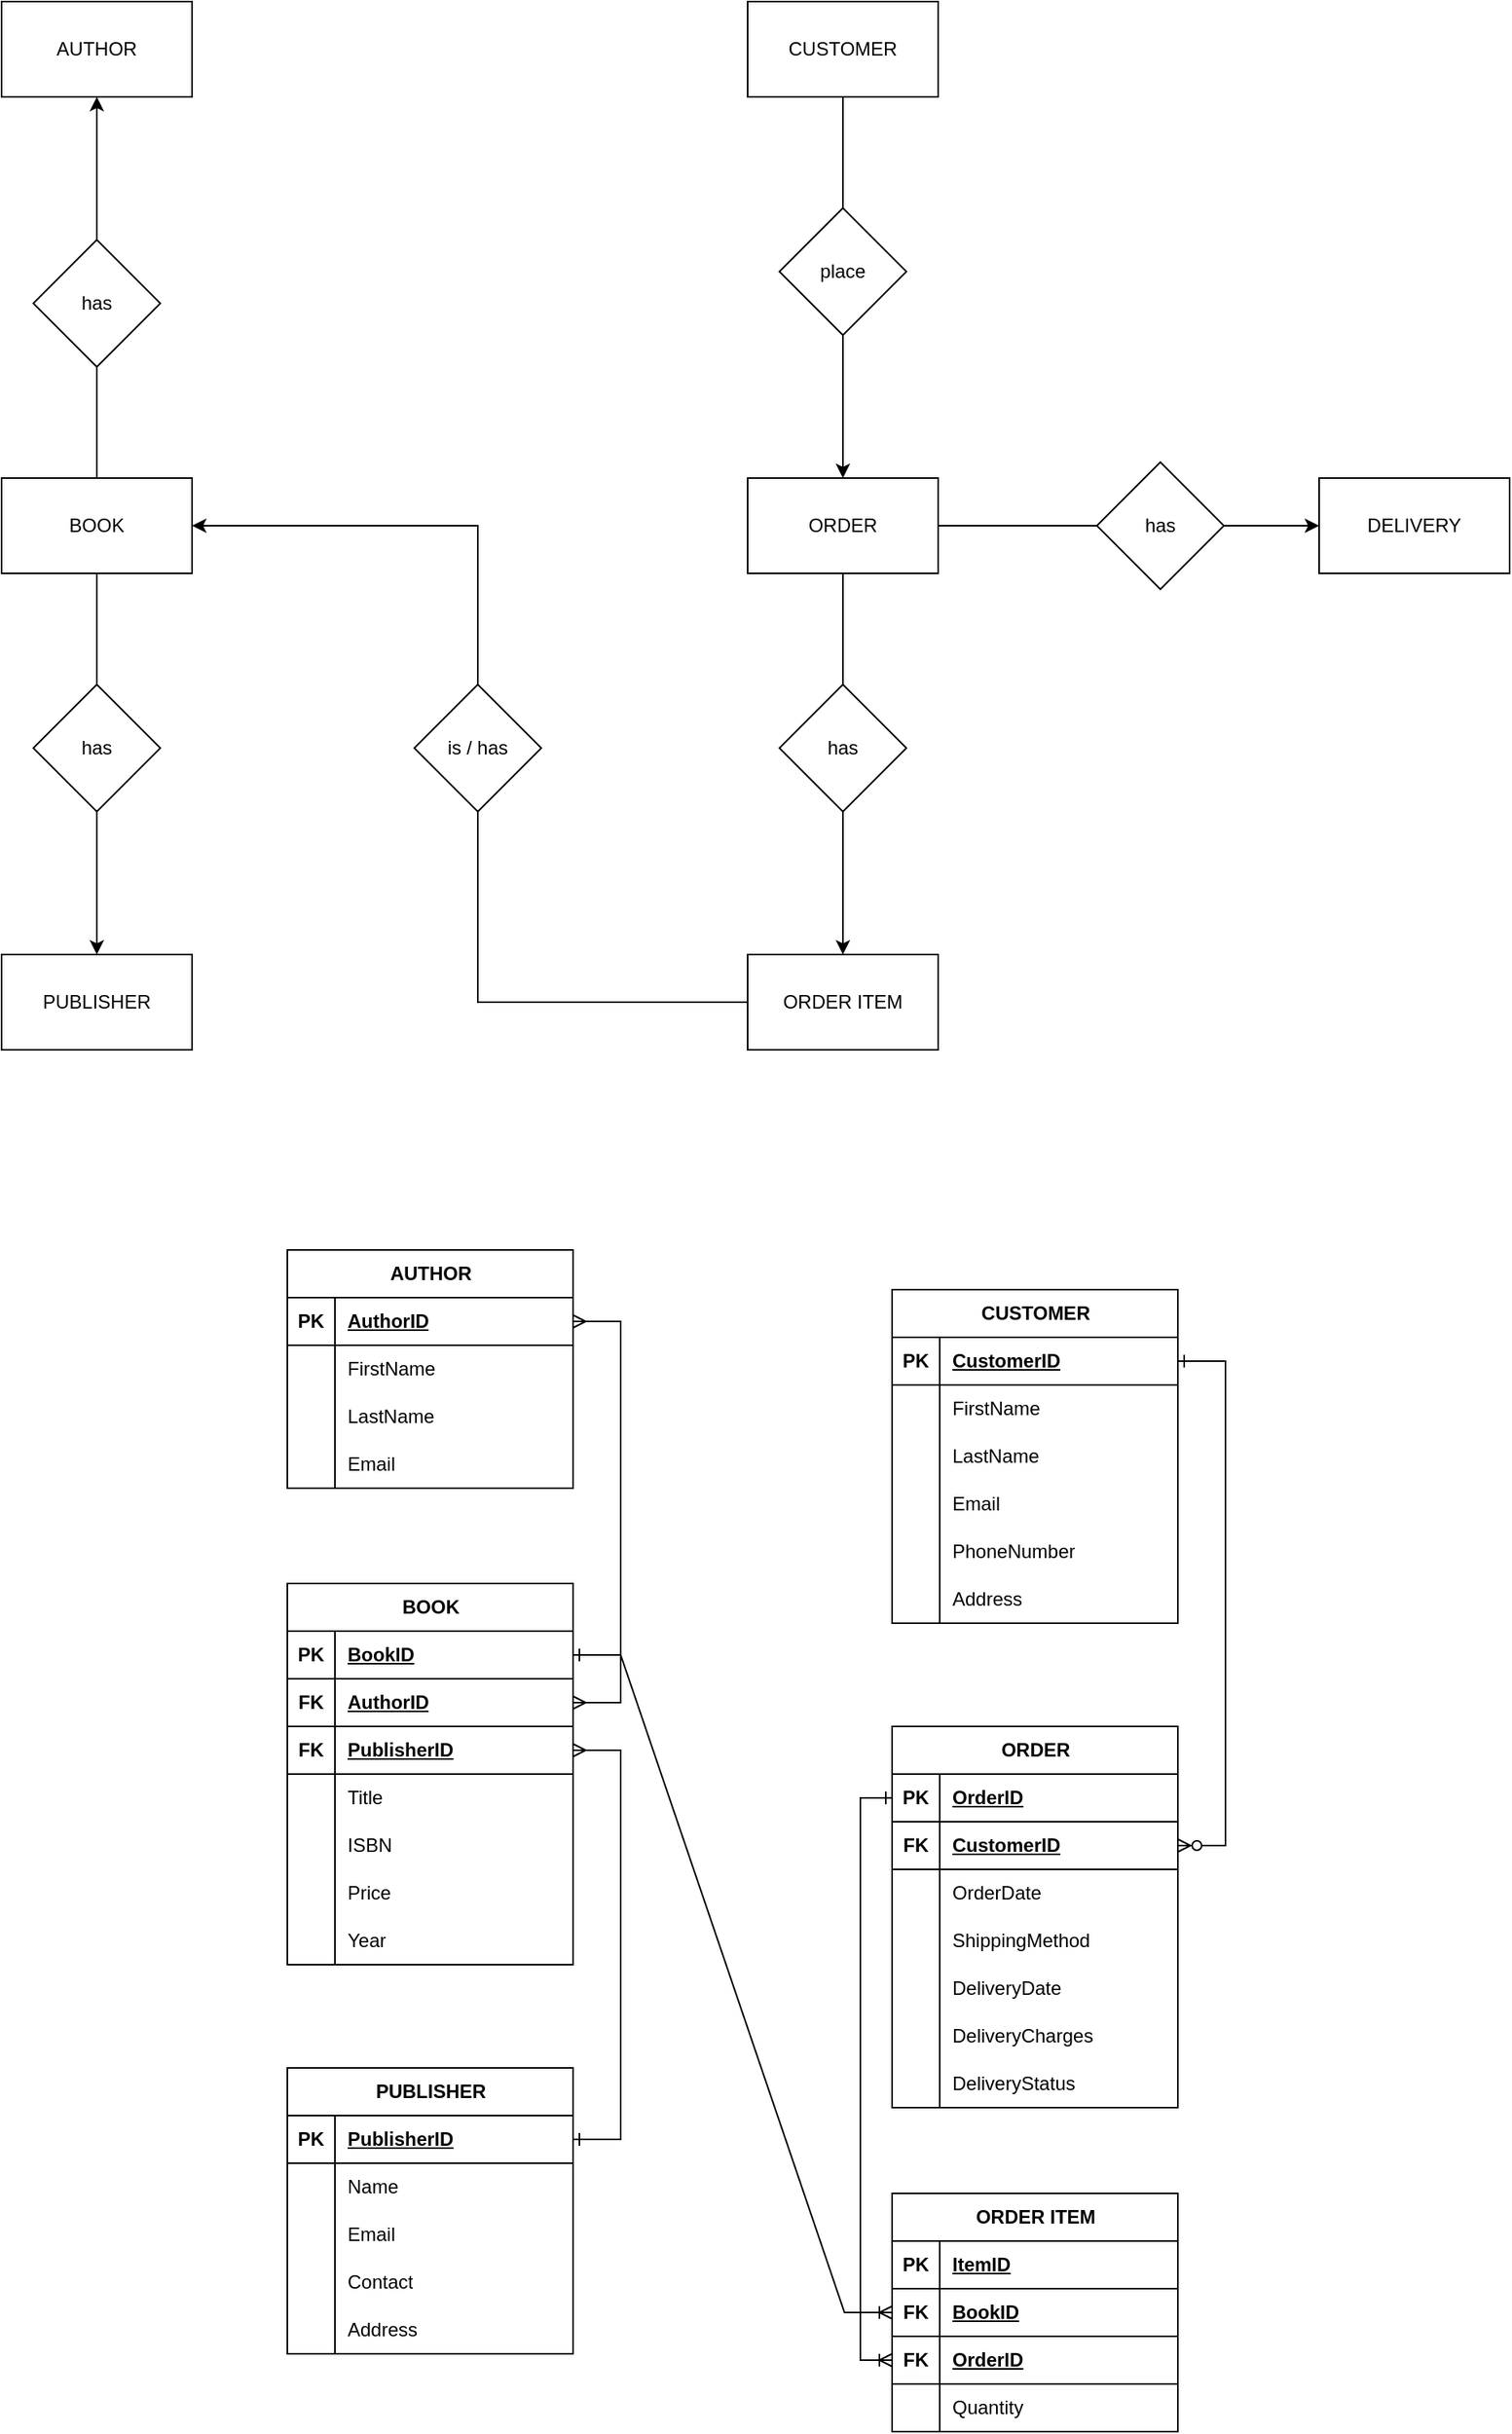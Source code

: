 <mxfile version="21.1.5" type="device">
  <diagram id="R2lEEEUBdFMjLlhIrx00" name="Page-1">
    <mxGraphModel dx="1050" dy="1402" grid="1" gridSize="10" guides="1" tooltips="1" connect="1" arrows="1" fold="1" page="1" pageScale="1" pageWidth="1169" pageHeight="827" math="0" shadow="0" extFonts="Permanent Marker^https://fonts.googleapis.com/css?family=Permanent+Marker">
      <root>
        <mxCell id="0" />
        <mxCell id="1" parent="0" />
        <mxCell id="jozKM6SbmB-oTrVSkdxk-28" value="BOOK" style="shape=table;startSize=30;container=1;collapsible=1;childLayout=tableLayout;fixedRows=1;rowLines=0;fontStyle=1;align=center;resizeLast=1;html=1;" parent="1" vertex="1">
          <mxGeometry x="289" y="252" width="180" height="240" as="geometry" />
        </mxCell>
        <mxCell id="jozKM6SbmB-oTrVSkdxk-29" value="" style="shape=tableRow;horizontal=0;startSize=0;swimlaneHead=0;swimlaneBody=0;fillColor=none;collapsible=0;dropTarget=0;points=[[0,0.5],[1,0.5]];portConstraint=eastwest;top=0;left=0;right=0;bottom=1;" parent="jozKM6SbmB-oTrVSkdxk-28" vertex="1">
          <mxGeometry y="30" width="180" height="30" as="geometry" />
        </mxCell>
        <mxCell id="jozKM6SbmB-oTrVSkdxk-30" value="PK" style="shape=partialRectangle;connectable=0;fillColor=none;top=0;left=0;bottom=0;right=0;fontStyle=1;overflow=hidden;whiteSpace=wrap;html=1;" parent="jozKM6SbmB-oTrVSkdxk-29" vertex="1">
          <mxGeometry width="30" height="30" as="geometry">
            <mxRectangle width="30" height="30" as="alternateBounds" />
          </mxGeometry>
        </mxCell>
        <mxCell id="jozKM6SbmB-oTrVSkdxk-31" value="BookID" style="shape=partialRectangle;connectable=0;fillColor=none;top=0;left=0;bottom=0;right=0;align=left;spacingLeft=6;fontStyle=5;overflow=hidden;whiteSpace=wrap;html=1;" parent="jozKM6SbmB-oTrVSkdxk-29" vertex="1">
          <mxGeometry x="30" width="150" height="30" as="geometry">
            <mxRectangle width="150" height="30" as="alternateBounds" />
          </mxGeometry>
        </mxCell>
        <mxCell id="jozKM6SbmB-oTrVSkdxk-190" value="" style="shape=tableRow;horizontal=0;startSize=0;swimlaneHead=0;swimlaneBody=0;fillColor=none;collapsible=0;dropTarget=0;points=[[0,0.5],[1,0.5]];portConstraint=eastwest;top=0;left=0;right=0;bottom=1;" parent="jozKM6SbmB-oTrVSkdxk-28" vertex="1">
          <mxGeometry y="60" width="180" height="30" as="geometry" />
        </mxCell>
        <mxCell id="jozKM6SbmB-oTrVSkdxk-191" value="FK" style="shape=partialRectangle;connectable=0;fillColor=none;top=0;left=0;bottom=0;right=0;fontStyle=1;overflow=hidden;whiteSpace=wrap;html=1;" parent="jozKM6SbmB-oTrVSkdxk-190" vertex="1">
          <mxGeometry width="30" height="30" as="geometry">
            <mxRectangle width="30" height="30" as="alternateBounds" />
          </mxGeometry>
        </mxCell>
        <mxCell id="jozKM6SbmB-oTrVSkdxk-192" value="AuthorID" style="shape=partialRectangle;connectable=0;fillColor=none;top=0;left=0;bottom=0;right=0;align=left;spacingLeft=6;fontStyle=5;overflow=hidden;whiteSpace=wrap;html=1;" parent="jozKM6SbmB-oTrVSkdxk-190" vertex="1">
          <mxGeometry x="30" width="150" height="30" as="geometry">
            <mxRectangle width="150" height="30" as="alternateBounds" />
          </mxGeometry>
        </mxCell>
        <mxCell id="jozKM6SbmB-oTrVSkdxk-206" value="" style="shape=tableRow;horizontal=0;startSize=0;swimlaneHead=0;swimlaneBody=0;fillColor=none;collapsible=0;dropTarget=0;points=[[0,0.5],[1,0.5]];portConstraint=eastwest;top=0;left=0;right=0;bottom=1;" parent="jozKM6SbmB-oTrVSkdxk-28" vertex="1">
          <mxGeometry y="90" width="180" height="30" as="geometry" />
        </mxCell>
        <mxCell id="jozKM6SbmB-oTrVSkdxk-207" value="FK" style="shape=partialRectangle;connectable=0;fillColor=none;top=0;left=0;bottom=0;right=0;fontStyle=1;overflow=hidden;whiteSpace=wrap;html=1;" parent="jozKM6SbmB-oTrVSkdxk-206" vertex="1">
          <mxGeometry width="30" height="30" as="geometry">
            <mxRectangle width="30" height="30" as="alternateBounds" />
          </mxGeometry>
        </mxCell>
        <mxCell id="jozKM6SbmB-oTrVSkdxk-208" value="PublisherID" style="shape=partialRectangle;connectable=0;fillColor=none;top=0;left=0;bottom=0;right=0;align=left;spacingLeft=6;fontStyle=5;overflow=hidden;whiteSpace=wrap;html=1;" parent="jozKM6SbmB-oTrVSkdxk-206" vertex="1">
          <mxGeometry x="30" width="150" height="30" as="geometry">
            <mxRectangle width="150" height="30" as="alternateBounds" />
          </mxGeometry>
        </mxCell>
        <mxCell id="jozKM6SbmB-oTrVSkdxk-32" value="" style="shape=tableRow;horizontal=0;startSize=0;swimlaneHead=0;swimlaneBody=0;fillColor=none;collapsible=0;dropTarget=0;points=[[0,0.5],[1,0.5]];portConstraint=eastwest;top=0;left=0;right=0;bottom=0;" parent="jozKM6SbmB-oTrVSkdxk-28" vertex="1">
          <mxGeometry y="120" width="180" height="30" as="geometry" />
        </mxCell>
        <mxCell id="jozKM6SbmB-oTrVSkdxk-33" value="" style="shape=partialRectangle;connectable=0;fillColor=none;top=0;left=0;bottom=0;right=0;editable=1;overflow=hidden;whiteSpace=wrap;html=1;" parent="jozKM6SbmB-oTrVSkdxk-32" vertex="1">
          <mxGeometry width="30" height="30" as="geometry">
            <mxRectangle width="30" height="30" as="alternateBounds" />
          </mxGeometry>
        </mxCell>
        <mxCell id="jozKM6SbmB-oTrVSkdxk-34" value="Title&lt;span style=&quot;white-space: pre;&quot;&gt; &lt;/span&gt;" style="shape=partialRectangle;connectable=0;fillColor=none;top=0;left=0;bottom=0;right=0;align=left;spacingLeft=6;overflow=hidden;whiteSpace=wrap;html=1;" parent="jozKM6SbmB-oTrVSkdxk-32" vertex="1">
          <mxGeometry x="30" width="150" height="30" as="geometry">
            <mxRectangle width="150" height="30" as="alternateBounds" />
          </mxGeometry>
        </mxCell>
        <mxCell id="jozKM6SbmB-oTrVSkdxk-38" value="" style="shape=tableRow;horizontal=0;startSize=0;swimlaneHead=0;swimlaneBody=0;fillColor=none;collapsible=0;dropTarget=0;points=[[0,0.5],[1,0.5]];portConstraint=eastwest;top=0;left=0;right=0;bottom=0;" parent="jozKM6SbmB-oTrVSkdxk-28" vertex="1">
          <mxGeometry y="150" width="180" height="30" as="geometry" />
        </mxCell>
        <mxCell id="jozKM6SbmB-oTrVSkdxk-39" value="" style="shape=partialRectangle;connectable=0;fillColor=none;top=0;left=0;bottom=0;right=0;editable=1;overflow=hidden;whiteSpace=wrap;html=1;" parent="jozKM6SbmB-oTrVSkdxk-38" vertex="1">
          <mxGeometry width="30" height="30" as="geometry">
            <mxRectangle width="30" height="30" as="alternateBounds" />
          </mxGeometry>
        </mxCell>
        <mxCell id="jozKM6SbmB-oTrVSkdxk-40" value="ISBN" style="shape=partialRectangle;connectable=0;fillColor=none;top=0;left=0;bottom=0;right=0;align=left;spacingLeft=6;overflow=hidden;whiteSpace=wrap;html=1;" parent="jozKM6SbmB-oTrVSkdxk-38" vertex="1">
          <mxGeometry x="30" width="150" height="30" as="geometry">
            <mxRectangle width="150" height="30" as="alternateBounds" />
          </mxGeometry>
        </mxCell>
        <mxCell id="jozKM6SbmB-oTrVSkdxk-41" value="" style="shape=tableRow;horizontal=0;startSize=0;swimlaneHead=0;swimlaneBody=0;fillColor=none;collapsible=0;dropTarget=0;points=[[0,0.5],[1,0.5]];portConstraint=eastwest;top=0;left=0;right=0;bottom=0;" parent="jozKM6SbmB-oTrVSkdxk-28" vertex="1">
          <mxGeometry y="180" width="180" height="30" as="geometry" />
        </mxCell>
        <mxCell id="jozKM6SbmB-oTrVSkdxk-42" value="" style="shape=partialRectangle;connectable=0;fillColor=none;top=0;left=0;bottom=0;right=0;editable=1;overflow=hidden;whiteSpace=wrap;html=1;" parent="jozKM6SbmB-oTrVSkdxk-41" vertex="1">
          <mxGeometry width="30" height="30" as="geometry">
            <mxRectangle width="30" height="30" as="alternateBounds" />
          </mxGeometry>
        </mxCell>
        <mxCell id="jozKM6SbmB-oTrVSkdxk-43" value="Price" style="shape=partialRectangle;connectable=0;fillColor=none;top=0;left=0;bottom=0;right=0;align=left;spacingLeft=6;overflow=hidden;whiteSpace=wrap;html=1;" parent="jozKM6SbmB-oTrVSkdxk-41" vertex="1">
          <mxGeometry x="30" width="150" height="30" as="geometry">
            <mxRectangle width="150" height="30" as="alternateBounds" />
          </mxGeometry>
        </mxCell>
        <mxCell id="jozKM6SbmB-oTrVSkdxk-227" value="" style="shape=tableRow;horizontal=0;startSize=0;swimlaneHead=0;swimlaneBody=0;fillColor=none;collapsible=0;dropTarget=0;points=[[0,0.5],[1,0.5]];portConstraint=eastwest;top=0;left=0;right=0;bottom=0;" parent="jozKM6SbmB-oTrVSkdxk-28" vertex="1">
          <mxGeometry y="210" width="180" height="30" as="geometry" />
        </mxCell>
        <mxCell id="jozKM6SbmB-oTrVSkdxk-228" value="" style="shape=partialRectangle;connectable=0;fillColor=none;top=0;left=0;bottom=0;right=0;editable=1;overflow=hidden;whiteSpace=wrap;html=1;" parent="jozKM6SbmB-oTrVSkdxk-227" vertex="1">
          <mxGeometry width="30" height="30" as="geometry">
            <mxRectangle width="30" height="30" as="alternateBounds" />
          </mxGeometry>
        </mxCell>
        <mxCell id="jozKM6SbmB-oTrVSkdxk-229" value="Year" style="shape=partialRectangle;connectable=0;fillColor=none;top=0;left=0;bottom=0;right=0;align=left;spacingLeft=6;overflow=hidden;whiteSpace=wrap;html=1;" parent="jozKM6SbmB-oTrVSkdxk-227" vertex="1">
          <mxGeometry x="30" width="150" height="30" as="geometry">
            <mxRectangle width="150" height="30" as="alternateBounds" />
          </mxGeometry>
        </mxCell>
        <mxCell id="jozKM6SbmB-oTrVSkdxk-92" value="CUSTOMER" style="shape=table;startSize=30;container=1;collapsible=1;childLayout=tableLayout;fixedRows=1;rowLines=0;fontStyle=1;align=center;resizeLast=1;html=1;" parent="1" vertex="1">
          <mxGeometry x="670" y="67" width="180" height="210" as="geometry" />
        </mxCell>
        <mxCell id="jozKM6SbmB-oTrVSkdxk-93" value="" style="shape=tableRow;horizontal=0;startSize=0;swimlaneHead=0;swimlaneBody=0;fillColor=none;collapsible=0;dropTarget=0;points=[[0,0.5],[1,0.5]];portConstraint=eastwest;top=0;left=0;right=0;bottom=1;" parent="jozKM6SbmB-oTrVSkdxk-92" vertex="1">
          <mxGeometry y="30" width="180" height="30" as="geometry" />
        </mxCell>
        <mxCell id="jozKM6SbmB-oTrVSkdxk-94" value="PK" style="shape=partialRectangle;connectable=0;fillColor=none;top=0;left=0;bottom=0;right=0;fontStyle=1;overflow=hidden;whiteSpace=wrap;html=1;" parent="jozKM6SbmB-oTrVSkdxk-93" vertex="1">
          <mxGeometry width="30" height="30" as="geometry">
            <mxRectangle width="30" height="30" as="alternateBounds" />
          </mxGeometry>
        </mxCell>
        <mxCell id="jozKM6SbmB-oTrVSkdxk-95" value="CustomerID" style="shape=partialRectangle;connectable=0;fillColor=none;top=0;left=0;bottom=0;right=0;align=left;spacingLeft=6;fontStyle=5;overflow=hidden;whiteSpace=wrap;html=1;" parent="jozKM6SbmB-oTrVSkdxk-93" vertex="1">
          <mxGeometry x="30" width="150" height="30" as="geometry">
            <mxRectangle width="150" height="30" as="alternateBounds" />
          </mxGeometry>
        </mxCell>
        <mxCell id="jozKM6SbmB-oTrVSkdxk-96" value="" style="shape=tableRow;horizontal=0;startSize=0;swimlaneHead=0;swimlaneBody=0;fillColor=none;collapsible=0;dropTarget=0;points=[[0,0.5],[1,0.5]];portConstraint=eastwest;top=0;left=0;right=0;bottom=0;" parent="jozKM6SbmB-oTrVSkdxk-92" vertex="1">
          <mxGeometry y="60" width="180" height="30" as="geometry" />
        </mxCell>
        <mxCell id="jozKM6SbmB-oTrVSkdxk-97" value="" style="shape=partialRectangle;connectable=0;fillColor=none;top=0;left=0;bottom=0;right=0;editable=1;overflow=hidden;whiteSpace=wrap;html=1;" parent="jozKM6SbmB-oTrVSkdxk-96" vertex="1">
          <mxGeometry width="30" height="30" as="geometry">
            <mxRectangle width="30" height="30" as="alternateBounds" />
          </mxGeometry>
        </mxCell>
        <mxCell id="jozKM6SbmB-oTrVSkdxk-98" value="FirstName" style="shape=partialRectangle;connectable=0;fillColor=none;top=0;left=0;bottom=0;right=0;align=left;spacingLeft=6;overflow=hidden;whiteSpace=wrap;html=1;" parent="jozKM6SbmB-oTrVSkdxk-96" vertex="1">
          <mxGeometry x="30" width="150" height="30" as="geometry">
            <mxRectangle width="150" height="30" as="alternateBounds" />
          </mxGeometry>
        </mxCell>
        <mxCell id="jozKM6SbmB-oTrVSkdxk-99" value="" style="shape=tableRow;horizontal=0;startSize=0;swimlaneHead=0;swimlaneBody=0;fillColor=none;collapsible=0;dropTarget=0;points=[[0,0.5],[1,0.5]];portConstraint=eastwest;top=0;left=0;right=0;bottom=0;" parent="jozKM6SbmB-oTrVSkdxk-92" vertex="1">
          <mxGeometry y="90" width="180" height="30" as="geometry" />
        </mxCell>
        <mxCell id="jozKM6SbmB-oTrVSkdxk-100" value="" style="shape=partialRectangle;connectable=0;fillColor=none;top=0;left=0;bottom=0;right=0;editable=1;overflow=hidden;whiteSpace=wrap;html=1;" parent="jozKM6SbmB-oTrVSkdxk-99" vertex="1">
          <mxGeometry width="30" height="30" as="geometry">
            <mxRectangle width="30" height="30" as="alternateBounds" />
          </mxGeometry>
        </mxCell>
        <mxCell id="jozKM6SbmB-oTrVSkdxk-101" value="LastName" style="shape=partialRectangle;connectable=0;fillColor=none;top=0;left=0;bottom=0;right=0;align=left;spacingLeft=6;overflow=hidden;whiteSpace=wrap;html=1;" parent="jozKM6SbmB-oTrVSkdxk-99" vertex="1">
          <mxGeometry x="30" width="150" height="30" as="geometry">
            <mxRectangle width="150" height="30" as="alternateBounds" />
          </mxGeometry>
        </mxCell>
        <mxCell id="jozKM6SbmB-oTrVSkdxk-102" value="" style="shape=tableRow;horizontal=0;startSize=0;swimlaneHead=0;swimlaneBody=0;fillColor=none;collapsible=0;dropTarget=0;points=[[0,0.5],[1,0.5]];portConstraint=eastwest;top=0;left=0;right=0;bottom=0;" parent="jozKM6SbmB-oTrVSkdxk-92" vertex="1">
          <mxGeometry y="120" width="180" height="30" as="geometry" />
        </mxCell>
        <mxCell id="jozKM6SbmB-oTrVSkdxk-103" value="" style="shape=partialRectangle;connectable=0;fillColor=none;top=0;left=0;bottom=0;right=0;editable=1;overflow=hidden;whiteSpace=wrap;html=1;" parent="jozKM6SbmB-oTrVSkdxk-102" vertex="1">
          <mxGeometry width="30" height="30" as="geometry">
            <mxRectangle width="30" height="30" as="alternateBounds" />
          </mxGeometry>
        </mxCell>
        <mxCell id="jozKM6SbmB-oTrVSkdxk-104" value="Email" style="shape=partialRectangle;connectable=0;fillColor=none;top=0;left=0;bottom=0;right=0;align=left;spacingLeft=6;overflow=hidden;whiteSpace=wrap;html=1;" parent="jozKM6SbmB-oTrVSkdxk-102" vertex="1">
          <mxGeometry x="30" width="150" height="30" as="geometry">
            <mxRectangle width="150" height="30" as="alternateBounds" />
          </mxGeometry>
        </mxCell>
        <mxCell id="jozKM6SbmB-oTrVSkdxk-105" value="" style="shape=tableRow;horizontal=0;startSize=0;swimlaneHead=0;swimlaneBody=0;fillColor=none;collapsible=0;dropTarget=0;points=[[0,0.5],[1,0.5]];portConstraint=eastwest;top=0;left=0;right=0;bottom=0;" parent="jozKM6SbmB-oTrVSkdxk-92" vertex="1">
          <mxGeometry y="150" width="180" height="30" as="geometry" />
        </mxCell>
        <mxCell id="jozKM6SbmB-oTrVSkdxk-106" value="" style="shape=partialRectangle;connectable=0;fillColor=none;top=0;left=0;bottom=0;right=0;editable=1;overflow=hidden;whiteSpace=wrap;html=1;" parent="jozKM6SbmB-oTrVSkdxk-105" vertex="1">
          <mxGeometry width="30" height="30" as="geometry">
            <mxRectangle width="30" height="30" as="alternateBounds" />
          </mxGeometry>
        </mxCell>
        <mxCell id="jozKM6SbmB-oTrVSkdxk-107" value="PhoneNumber" style="shape=partialRectangle;connectable=0;fillColor=none;top=0;left=0;bottom=0;right=0;align=left;spacingLeft=6;overflow=hidden;whiteSpace=wrap;html=1;" parent="jozKM6SbmB-oTrVSkdxk-105" vertex="1">
          <mxGeometry x="30" width="150" height="30" as="geometry">
            <mxRectangle width="150" height="30" as="alternateBounds" />
          </mxGeometry>
        </mxCell>
        <mxCell id="jozKM6SbmB-oTrVSkdxk-108" value="" style="shape=tableRow;horizontal=0;startSize=0;swimlaneHead=0;swimlaneBody=0;fillColor=none;collapsible=0;dropTarget=0;points=[[0,0.5],[1,0.5]];portConstraint=eastwest;top=0;left=0;right=0;bottom=0;" parent="jozKM6SbmB-oTrVSkdxk-92" vertex="1">
          <mxGeometry y="180" width="180" height="30" as="geometry" />
        </mxCell>
        <mxCell id="jozKM6SbmB-oTrVSkdxk-109" value="" style="shape=partialRectangle;connectable=0;fillColor=none;top=0;left=0;bottom=0;right=0;editable=1;overflow=hidden;whiteSpace=wrap;html=1;" parent="jozKM6SbmB-oTrVSkdxk-108" vertex="1">
          <mxGeometry width="30" height="30" as="geometry">
            <mxRectangle width="30" height="30" as="alternateBounds" />
          </mxGeometry>
        </mxCell>
        <mxCell id="jozKM6SbmB-oTrVSkdxk-110" value="Address" style="shape=partialRectangle;connectable=0;fillColor=none;top=0;left=0;bottom=0;right=0;align=left;spacingLeft=6;overflow=hidden;whiteSpace=wrap;html=1;" parent="jozKM6SbmB-oTrVSkdxk-108" vertex="1">
          <mxGeometry x="30" width="150" height="30" as="geometry">
            <mxRectangle width="150" height="30" as="alternateBounds" />
          </mxGeometry>
        </mxCell>
        <mxCell id="jozKM6SbmB-oTrVSkdxk-112" value="ORDER" style="shape=table;startSize=30;container=1;collapsible=1;childLayout=tableLayout;fixedRows=1;rowLines=0;fontStyle=1;align=center;resizeLast=1;html=1;" parent="1" vertex="1">
          <mxGeometry x="670" y="342" width="180" height="240" as="geometry" />
        </mxCell>
        <mxCell id="jozKM6SbmB-oTrVSkdxk-113" value="" style="shape=tableRow;horizontal=0;startSize=0;swimlaneHead=0;swimlaneBody=0;fillColor=none;collapsible=0;dropTarget=0;points=[[0,0.5],[1,0.5]];portConstraint=eastwest;top=0;left=0;right=0;bottom=1;" parent="jozKM6SbmB-oTrVSkdxk-112" vertex="1">
          <mxGeometry y="30" width="180" height="30" as="geometry" />
        </mxCell>
        <mxCell id="jozKM6SbmB-oTrVSkdxk-114" value="PK" style="shape=partialRectangle;connectable=0;fillColor=none;top=0;left=0;bottom=0;right=0;fontStyle=1;overflow=hidden;whiteSpace=wrap;html=1;" parent="jozKM6SbmB-oTrVSkdxk-113" vertex="1">
          <mxGeometry width="30" height="30" as="geometry">
            <mxRectangle width="30" height="30" as="alternateBounds" />
          </mxGeometry>
        </mxCell>
        <mxCell id="jozKM6SbmB-oTrVSkdxk-115" value="OrderID" style="shape=partialRectangle;connectable=0;fillColor=none;top=0;left=0;bottom=0;right=0;align=left;spacingLeft=6;fontStyle=5;overflow=hidden;whiteSpace=wrap;html=1;" parent="jozKM6SbmB-oTrVSkdxk-113" vertex="1">
          <mxGeometry x="30" width="150" height="30" as="geometry">
            <mxRectangle width="150" height="30" as="alternateBounds" />
          </mxGeometry>
        </mxCell>
        <mxCell id="gXdsU7PCixIgudq1ZQ0h-16" value="" style="shape=tableRow;horizontal=0;startSize=0;swimlaneHead=0;swimlaneBody=0;fillColor=none;collapsible=0;dropTarget=0;points=[[0,0.5],[1,0.5]];portConstraint=eastwest;top=0;left=0;right=0;bottom=1;" parent="jozKM6SbmB-oTrVSkdxk-112" vertex="1">
          <mxGeometry y="60" width="180" height="30" as="geometry" />
        </mxCell>
        <mxCell id="gXdsU7PCixIgudq1ZQ0h-17" value="FK" style="shape=partialRectangle;connectable=0;fillColor=none;top=0;left=0;bottom=0;right=0;fontStyle=1;overflow=hidden;whiteSpace=wrap;html=1;" parent="gXdsU7PCixIgudq1ZQ0h-16" vertex="1">
          <mxGeometry width="30" height="30" as="geometry">
            <mxRectangle width="30" height="30" as="alternateBounds" />
          </mxGeometry>
        </mxCell>
        <mxCell id="gXdsU7PCixIgudq1ZQ0h-18" value="CustomerID" style="shape=partialRectangle;connectable=0;fillColor=none;top=0;left=0;bottom=0;right=0;align=left;spacingLeft=6;fontStyle=5;overflow=hidden;whiteSpace=wrap;html=1;" parent="gXdsU7PCixIgudq1ZQ0h-16" vertex="1">
          <mxGeometry x="30" width="150" height="30" as="geometry">
            <mxRectangle width="150" height="30" as="alternateBounds" />
          </mxGeometry>
        </mxCell>
        <mxCell id="jozKM6SbmB-oTrVSkdxk-116" value="" style="shape=tableRow;horizontal=0;startSize=0;swimlaneHead=0;swimlaneBody=0;fillColor=none;collapsible=0;dropTarget=0;points=[[0,0.5],[1,0.5]];portConstraint=eastwest;top=0;left=0;right=0;bottom=0;" parent="jozKM6SbmB-oTrVSkdxk-112" vertex="1">
          <mxGeometry y="90" width="180" height="30" as="geometry" />
        </mxCell>
        <mxCell id="jozKM6SbmB-oTrVSkdxk-117" value="" style="shape=partialRectangle;connectable=0;fillColor=none;top=0;left=0;bottom=0;right=0;editable=1;overflow=hidden;whiteSpace=wrap;html=1;" parent="jozKM6SbmB-oTrVSkdxk-116" vertex="1">
          <mxGeometry width="30" height="30" as="geometry">
            <mxRectangle width="30" height="30" as="alternateBounds" />
          </mxGeometry>
        </mxCell>
        <mxCell id="jozKM6SbmB-oTrVSkdxk-118" value="OrderDate" style="shape=partialRectangle;connectable=0;fillColor=none;top=0;left=0;bottom=0;right=0;align=left;spacingLeft=6;overflow=hidden;whiteSpace=wrap;html=1;" parent="jozKM6SbmB-oTrVSkdxk-116" vertex="1">
          <mxGeometry x="30" width="150" height="30" as="geometry">
            <mxRectangle width="150" height="30" as="alternateBounds" />
          </mxGeometry>
        </mxCell>
        <mxCell id="gXdsU7PCixIgudq1ZQ0h-1" value="" style="shape=tableRow;horizontal=0;startSize=0;swimlaneHead=0;swimlaneBody=0;fillColor=none;collapsible=0;dropTarget=0;points=[[0,0.5],[1,0.5]];portConstraint=eastwest;top=0;left=0;right=0;bottom=0;" parent="jozKM6SbmB-oTrVSkdxk-112" vertex="1">
          <mxGeometry y="120" width="180" height="30" as="geometry" />
        </mxCell>
        <mxCell id="gXdsU7PCixIgudq1ZQ0h-2" value="" style="shape=partialRectangle;connectable=0;fillColor=none;top=0;left=0;bottom=0;right=0;editable=1;overflow=hidden;whiteSpace=wrap;html=1;" parent="gXdsU7PCixIgudq1ZQ0h-1" vertex="1">
          <mxGeometry width="30" height="30" as="geometry">
            <mxRectangle width="30" height="30" as="alternateBounds" />
          </mxGeometry>
        </mxCell>
        <mxCell id="gXdsU7PCixIgudq1ZQ0h-3" value="ShippingMethod" style="shape=partialRectangle;connectable=0;fillColor=none;top=0;left=0;bottom=0;right=0;align=left;spacingLeft=6;overflow=hidden;whiteSpace=wrap;html=1;" parent="gXdsU7PCixIgudq1ZQ0h-1" vertex="1">
          <mxGeometry x="30" width="150" height="30" as="geometry">
            <mxRectangle width="150" height="30" as="alternateBounds" />
          </mxGeometry>
        </mxCell>
        <mxCell id="gXdsU7PCixIgudq1ZQ0h-4" value="" style="shape=tableRow;horizontal=0;startSize=0;swimlaneHead=0;swimlaneBody=0;fillColor=none;collapsible=0;dropTarget=0;points=[[0,0.5],[1,0.5]];portConstraint=eastwest;top=0;left=0;right=0;bottom=0;" parent="jozKM6SbmB-oTrVSkdxk-112" vertex="1">
          <mxGeometry y="150" width="180" height="30" as="geometry" />
        </mxCell>
        <mxCell id="gXdsU7PCixIgudq1ZQ0h-5" value="" style="shape=partialRectangle;connectable=0;fillColor=none;top=0;left=0;bottom=0;right=0;editable=1;overflow=hidden;whiteSpace=wrap;html=1;" parent="gXdsU7PCixIgudq1ZQ0h-4" vertex="1">
          <mxGeometry width="30" height="30" as="geometry">
            <mxRectangle width="30" height="30" as="alternateBounds" />
          </mxGeometry>
        </mxCell>
        <mxCell id="gXdsU7PCixIgudq1ZQ0h-6" value="DeliveryDate" style="shape=partialRectangle;connectable=0;fillColor=none;top=0;left=0;bottom=0;right=0;align=left;spacingLeft=6;overflow=hidden;whiteSpace=wrap;html=1;" parent="gXdsU7PCixIgudq1ZQ0h-4" vertex="1">
          <mxGeometry x="30" width="150" height="30" as="geometry">
            <mxRectangle width="150" height="30" as="alternateBounds" />
          </mxGeometry>
        </mxCell>
        <mxCell id="gXdsU7PCixIgudq1ZQ0h-13" value="" style="shape=tableRow;horizontal=0;startSize=0;swimlaneHead=0;swimlaneBody=0;fillColor=none;collapsible=0;dropTarget=0;points=[[0,0.5],[1,0.5]];portConstraint=eastwest;top=0;left=0;right=0;bottom=0;" parent="jozKM6SbmB-oTrVSkdxk-112" vertex="1">
          <mxGeometry y="180" width="180" height="30" as="geometry" />
        </mxCell>
        <mxCell id="gXdsU7PCixIgudq1ZQ0h-14" value="" style="shape=partialRectangle;connectable=0;fillColor=none;top=0;left=0;bottom=0;right=0;editable=1;overflow=hidden;whiteSpace=wrap;html=1;" parent="gXdsU7PCixIgudq1ZQ0h-13" vertex="1">
          <mxGeometry width="30" height="30" as="geometry">
            <mxRectangle width="30" height="30" as="alternateBounds" />
          </mxGeometry>
        </mxCell>
        <mxCell id="gXdsU7PCixIgudq1ZQ0h-15" value="DeliveryCharges" style="shape=partialRectangle;connectable=0;fillColor=none;top=0;left=0;bottom=0;right=0;align=left;spacingLeft=6;overflow=hidden;whiteSpace=wrap;html=1;" parent="gXdsU7PCixIgudq1ZQ0h-13" vertex="1">
          <mxGeometry x="30" width="150" height="30" as="geometry">
            <mxRectangle width="150" height="30" as="alternateBounds" />
          </mxGeometry>
        </mxCell>
        <mxCell id="gXdsU7PCixIgudq1ZQ0h-19" value="" style="shape=tableRow;horizontal=0;startSize=0;swimlaneHead=0;swimlaneBody=0;fillColor=none;collapsible=0;dropTarget=0;points=[[0,0.5],[1,0.5]];portConstraint=eastwest;top=0;left=0;right=0;bottom=0;" parent="jozKM6SbmB-oTrVSkdxk-112" vertex="1">
          <mxGeometry y="210" width="180" height="30" as="geometry" />
        </mxCell>
        <mxCell id="gXdsU7PCixIgudq1ZQ0h-20" value="" style="shape=partialRectangle;connectable=0;fillColor=none;top=0;left=0;bottom=0;right=0;editable=1;overflow=hidden;whiteSpace=wrap;html=1;" parent="gXdsU7PCixIgudq1ZQ0h-19" vertex="1">
          <mxGeometry width="30" height="30" as="geometry">
            <mxRectangle width="30" height="30" as="alternateBounds" />
          </mxGeometry>
        </mxCell>
        <mxCell id="gXdsU7PCixIgudq1ZQ0h-21" value="DeliveryStatus" style="shape=partialRectangle;connectable=0;fillColor=none;top=0;left=0;bottom=0;right=0;align=left;spacingLeft=6;overflow=hidden;whiteSpace=wrap;html=1;" parent="gXdsU7PCixIgudq1ZQ0h-19" vertex="1">
          <mxGeometry x="30" width="150" height="30" as="geometry">
            <mxRectangle width="150" height="30" as="alternateBounds" />
          </mxGeometry>
        </mxCell>
        <mxCell id="jozKM6SbmB-oTrVSkdxk-135" value="ORDER ITEM" style="shape=table;startSize=30;container=1;collapsible=1;childLayout=tableLayout;fixedRows=1;rowLines=0;fontStyle=1;align=center;resizeLast=1;html=1;" parent="1" vertex="1">
          <mxGeometry x="670" y="636" width="180" height="150" as="geometry" />
        </mxCell>
        <mxCell id="jozKM6SbmB-oTrVSkdxk-136" value="" style="shape=tableRow;horizontal=0;startSize=0;swimlaneHead=0;swimlaneBody=0;fillColor=none;collapsible=0;dropTarget=0;points=[[0,0.5],[1,0.5]];portConstraint=eastwest;top=0;left=0;right=0;bottom=1;" parent="jozKM6SbmB-oTrVSkdxk-135" vertex="1">
          <mxGeometry y="30" width="180" height="30" as="geometry" />
        </mxCell>
        <mxCell id="jozKM6SbmB-oTrVSkdxk-137" value="PK" style="shape=partialRectangle;connectable=0;fillColor=none;top=0;left=0;bottom=0;right=0;fontStyle=1;overflow=hidden;whiteSpace=wrap;html=1;" parent="jozKM6SbmB-oTrVSkdxk-136" vertex="1">
          <mxGeometry width="30" height="30" as="geometry">
            <mxRectangle width="30" height="30" as="alternateBounds" />
          </mxGeometry>
        </mxCell>
        <mxCell id="jozKM6SbmB-oTrVSkdxk-138" value="ItemID" style="shape=partialRectangle;connectable=0;fillColor=none;top=0;left=0;bottom=0;right=0;align=left;spacingLeft=6;fontStyle=5;overflow=hidden;whiteSpace=wrap;html=1;" parent="jozKM6SbmB-oTrVSkdxk-136" vertex="1">
          <mxGeometry x="30" width="150" height="30" as="geometry">
            <mxRectangle width="150" height="30" as="alternateBounds" />
          </mxGeometry>
        </mxCell>
        <mxCell id="jozKM6SbmB-oTrVSkdxk-139" value="" style="shape=tableRow;horizontal=0;startSize=0;swimlaneHead=0;swimlaneBody=0;fillColor=none;collapsible=0;dropTarget=0;points=[[0,0.5],[1,0.5]];portConstraint=eastwest;top=0;left=0;right=0;bottom=1;" parent="jozKM6SbmB-oTrVSkdxk-135" vertex="1">
          <mxGeometry y="60" width="180" height="30" as="geometry" />
        </mxCell>
        <mxCell id="jozKM6SbmB-oTrVSkdxk-140" value="FK" style="shape=partialRectangle;connectable=0;fillColor=none;top=0;left=0;bottom=0;right=0;fontStyle=1;overflow=hidden;whiteSpace=wrap;html=1;" parent="jozKM6SbmB-oTrVSkdxk-139" vertex="1">
          <mxGeometry width="30" height="30" as="geometry">
            <mxRectangle width="30" height="30" as="alternateBounds" />
          </mxGeometry>
        </mxCell>
        <mxCell id="jozKM6SbmB-oTrVSkdxk-141" value="BookID" style="shape=partialRectangle;connectable=0;fillColor=none;top=0;left=0;bottom=0;right=0;align=left;spacingLeft=6;fontStyle=5;overflow=hidden;whiteSpace=wrap;html=1;" parent="jozKM6SbmB-oTrVSkdxk-139" vertex="1">
          <mxGeometry x="30" width="150" height="30" as="geometry">
            <mxRectangle width="150" height="30" as="alternateBounds" />
          </mxGeometry>
        </mxCell>
        <mxCell id="gXdsU7PCixIgudq1ZQ0h-10" value="" style="shape=tableRow;horizontal=0;startSize=0;swimlaneHead=0;swimlaneBody=0;fillColor=none;collapsible=0;dropTarget=0;points=[[0,0.5],[1,0.5]];portConstraint=eastwest;top=0;left=0;right=0;bottom=1;" parent="jozKM6SbmB-oTrVSkdxk-135" vertex="1">
          <mxGeometry y="90" width="180" height="30" as="geometry" />
        </mxCell>
        <mxCell id="gXdsU7PCixIgudq1ZQ0h-11" value="FK" style="shape=partialRectangle;connectable=0;fillColor=none;top=0;left=0;bottom=0;right=0;fontStyle=1;overflow=hidden;whiteSpace=wrap;html=1;" parent="gXdsU7PCixIgudq1ZQ0h-10" vertex="1">
          <mxGeometry width="30" height="30" as="geometry">
            <mxRectangle width="30" height="30" as="alternateBounds" />
          </mxGeometry>
        </mxCell>
        <mxCell id="gXdsU7PCixIgudq1ZQ0h-12" value="OrderID" style="shape=partialRectangle;connectable=0;fillColor=none;top=0;left=0;bottom=0;right=0;align=left;spacingLeft=6;fontStyle=5;overflow=hidden;whiteSpace=wrap;html=1;" parent="gXdsU7PCixIgudq1ZQ0h-10" vertex="1">
          <mxGeometry x="30" width="150" height="30" as="geometry">
            <mxRectangle width="150" height="30" as="alternateBounds" />
          </mxGeometry>
        </mxCell>
        <mxCell id="jozKM6SbmB-oTrVSkdxk-142" value="" style="shape=tableRow;horizontal=0;startSize=0;swimlaneHead=0;swimlaneBody=0;fillColor=none;collapsible=0;dropTarget=0;points=[[0,0.5],[1,0.5]];portConstraint=eastwest;top=0;left=0;right=0;bottom=0;" parent="jozKM6SbmB-oTrVSkdxk-135" vertex="1">
          <mxGeometry y="120" width="180" height="30" as="geometry" />
        </mxCell>
        <mxCell id="jozKM6SbmB-oTrVSkdxk-143" value="" style="shape=partialRectangle;connectable=0;fillColor=none;top=0;left=0;bottom=0;right=0;editable=1;overflow=hidden;whiteSpace=wrap;html=1;" parent="jozKM6SbmB-oTrVSkdxk-142" vertex="1">
          <mxGeometry width="30" height="30" as="geometry">
            <mxRectangle width="30" height="30" as="alternateBounds" />
          </mxGeometry>
        </mxCell>
        <mxCell id="jozKM6SbmB-oTrVSkdxk-144" value="Quantity" style="shape=partialRectangle;connectable=0;fillColor=none;top=0;left=0;bottom=0;right=0;align=left;spacingLeft=6;overflow=hidden;whiteSpace=wrap;html=1;" parent="jozKM6SbmB-oTrVSkdxk-142" vertex="1">
          <mxGeometry x="30" width="150" height="30" as="geometry">
            <mxRectangle width="150" height="30" as="alternateBounds" />
          </mxGeometry>
        </mxCell>
        <mxCell id="jozKM6SbmB-oTrVSkdxk-170" value="AUTHOR" style="shape=table;startSize=30;container=1;collapsible=1;childLayout=tableLayout;fixedRows=1;rowLines=0;fontStyle=1;align=center;resizeLast=1;html=1;" parent="1" vertex="1">
          <mxGeometry x="289" y="42" width="180" height="150" as="geometry">
            <mxRectangle x="135" y="110" width="90" height="30" as="alternateBounds" />
          </mxGeometry>
        </mxCell>
        <mxCell id="jozKM6SbmB-oTrVSkdxk-171" value="" style="shape=tableRow;horizontal=0;startSize=0;swimlaneHead=0;swimlaneBody=0;fillColor=none;collapsible=0;dropTarget=0;points=[[0,0.5],[1,0.5]];portConstraint=eastwest;top=0;left=0;right=0;bottom=1;" parent="jozKM6SbmB-oTrVSkdxk-170" vertex="1">
          <mxGeometry y="30" width="180" height="30" as="geometry" />
        </mxCell>
        <mxCell id="jozKM6SbmB-oTrVSkdxk-172" value="PK" style="shape=partialRectangle;connectable=0;fillColor=none;top=0;left=0;bottom=0;right=0;fontStyle=1;overflow=hidden;whiteSpace=wrap;html=1;" parent="jozKM6SbmB-oTrVSkdxk-171" vertex="1">
          <mxGeometry width="30" height="30" as="geometry">
            <mxRectangle width="30" height="30" as="alternateBounds" />
          </mxGeometry>
        </mxCell>
        <mxCell id="jozKM6SbmB-oTrVSkdxk-173" value="AuthorID" style="shape=partialRectangle;connectable=0;fillColor=none;top=0;left=0;bottom=0;right=0;align=left;spacingLeft=6;fontStyle=5;overflow=hidden;whiteSpace=wrap;html=1;" parent="jozKM6SbmB-oTrVSkdxk-171" vertex="1">
          <mxGeometry x="30" width="150" height="30" as="geometry">
            <mxRectangle width="150" height="30" as="alternateBounds" />
          </mxGeometry>
        </mxCell>
        <mxCell id="jozKM6SbmB-oTrVSkdxk-174" value="" style="shape=tableRow;horizontal=0;startSize=0;swimlaneHead=0;swimlaneBody=0;fillColor=none;collapsible=0;dropTarget=0;points=[[0,0.5],[1,0.5]];portConstraint=eastwest;top=0;left=0;right=0;bottom=0;" parent="jozKM6SbmB-oTrVSkdxk-170" vertex="1">
          <mxGeometry y="60" width="180" height="30" as="geometry" />
        </mxCell>
        <mxCell id="jozKM6SbmB-oTrVSkdxk-175" value="" style="shape=partialRectangle;connectable=0;fillColor=none;top=0;left=0;bottom=0;right=0;editable=1;overflow=hidden;whiteSpace=wrap;html=1;" parent="jozKM6SbmB-oTrVSkdxk-174" vertex="1">
          <mxGeometry width="30" height="30" as="geometry">
            <mxRectangle width="30" height="30" as="alternateBounds" />
          </mxGeometry>
        </mxCell>
        <mxCell id="jozKM6SbmB-oTrVSkdxk-176" value="FirstName" style="shape=partialRectangle;connectable=0;fillColor=none;top=0;left=0;bottom=0;right=0;align=left;spacingLeft=6;overflow=hidden;whiteSpace=wrap;html=1;" parent="jozKM6SbmB-oTrVSkdxk-174" vertex="1">
          <mxGeometry x="30" width="150" height="30" as="geometry">
            <mxRectangle width="150" height="30" as="alternateBounds" />
          </mxGeometry>
        </mxCell>
        <mxCell id="jozKM6SbmB-oTrVSkdxk-177" value="" style="shape=tableRow;horizontal=0;startSize=0;swimlaneHead=0;swimlaneBody=0;fillColor=none;collapsible=0;dropTarget=0;points=[[0,0.5],[1,0.5]];portConstraint=eastwest;top=0;left=0;right=0;bottom=0;" parent="jozKM6SbmB-oTrVSkdxk-170" vertex="1">
          <mxGeometry y="90" width="180" height="30" as="geometry" />
        </mxCell>
        <mxCell id="jozKM6SbmB-oTrVSkdxk-178" value="" style="shape=partialRectangle;connectable=0;fillColor=none;top=0;left=0;bottom=0;right=0;editable=1;overflow=hidden;whiteSpace=wrap;html=1;" parent="jozKM6SbmB-oTrVSkdxk-177" vertex="1">
          <mxGeometry width="30" height="30" as="geometry">
            <mxRectangle width="30" height="30" as="alternateBounds" />
          </mxGeometry>
        </mxCell>
        <mxCell id="jozKM6SbmB-oTrVSkdxk-179" value="LastName" style="shape=partialRectangle;connectable=0;fillColor=none;top=0;left=0;bottom=0;right=0;align=left;spacingLeft=6;overflow=hidden;whiteSpace=wrap;html=1;" parent="jozKM6SbmB-oTrVSkdxk-177" vertex="1">
          <mxGeometry x="30" width="150" height="30" as="geometry">
            <mxRectangle width="150" height="30" as="alternateBounds" />
          </mxGeometry>
        </mxCell>
        <mxCell id="jozKM6SbmB-oTrVSkdxk-180" value="" style="shape=tableRow;horizontal=0;startSize=0;swimlaneHead=0;swimlaneBody=0;fillColor=none;collapsible=0;dropTarget=0;points=[[0,0.5],[1,0.5]];portConstraint=eastwest;top=0;left=0;right=0;bottom=0;" parent="jozKM6SbmB-oTrVSkdxk-170" vertex="1">
          <mxGeometry y="120" width="180" height="30" as="geometry" />
        </mxCell>
        <mxCell id="jozKM6SbmB-oTrVSkdxk-181" value="" style="shape=partialRectangle;connectable=0;fillColor=none;top=0;left=0;bottom=0;right=0;editable=1;overflow=hidden;whiteSpace=wrap;html=1;" parent="jozKM6SbmB-oTrVSkdxk-180" vertex="1">
          <mxGeometry width="30" height="30" as="geometry">
            <mxRectangle width="30" height="30" as="alternateBounds" />
          </mxGeometry>
        </mxCell>
        <mxCell id="jozKM6SbmB-oTrVSkdxk-182" value="Email" style="shape=partialRectangle;connectable=0;fillColor=none;top=0;left=0;bottom=0;right=0;align=left;spacingLeft=6;overflow=hidden;whiteSpace=wrap;html=1;" parent="jozKM6SbmB-oTrVSkdxk-180" vertex="1">
          <mxGeometry x="30" width="150" height="30" as="geometry">
            <mxRectangle width="150" height="30" as="alternateBounds" />
          </mxGeometry>
        </mxCell>
        <mxCell id="jozKM6SbmB-oTrVSkdxk-209" value="PUBLISHER" style="shape=table;startSize=30;container=1;collapsible=1;childLayout=tableLayout;fixedRows=1;rowLines=0;fontStyle=1;align=center;resizeLast=1;html=1;" parent="1" vertex="1">
          <mxGeometry x="289" y="557" width="180" height="180" as="geometry" />
        </mxCell>
        <mxCell id="jozKM6SbmB-oTrVSkdxk-210" value="" style="shape=tableRow;horizontal=0;startSize=0;swimlaneHead=0;swimlaneBody=0;fillColor=none;collapsible=0;dropTarget=0;points=[[0,0.5],[1,0.5]];portConstraint=eastwest;top=0;left=0;right=0;bottom=1;" parent="jozKM6SbmB-oTrVSkdxk-209" vertex="1">
          <mxGeometry y="30" width="180" height="30" as="geometry" />
        </mxCell>
        <mxCell id="jozKM6SbmB-oTrVSkdxk-211" value="PK" style="shape=partialRectangle;connectable=0;fillColor=none;top=0;left=0;bottom=0;right=0;fontStyle=1;overflow=hidden;whiteSpace=wrap;html=1;" parent="jozKM6SbmB-oTrVSkdxk-210" vertex="1">
          <mxGeometry width="30" height="30" as="geometry">
            <mxRectangle width="30" height="30" as="alternateBounds" />
          </mxGeometry>
        </mxCell>
        <mxCell id="jozKM6SbmB-oTrVSkdxk-212" value="PublisherID" style="shape=partialRectangle;connectable=0;fillColor=none;top=0;left=0;bottom=0;right=0;align=left;spacingLeft=6;fontStyle=5;overflow=hidden;whiteSpace=wrap;html=1;" parent="jozKM6SbmB-oTrVSkdxk-210" vertex="1">
          <mxGeometry x="30" width="150" height="30" as="geometry">
            <mxRectangle width="150" height="30" as="alternateBounds" />
          </mxGeometry>
        </mxCell>
        <mxCell id="jozKM6SbmB-oTrVSkdxk-213" value="" style="shape=tableRow;horizontal=0;startSize=0;swimlaneHead=0;swimlaneBody=0;fillColor=none;collapsible=0;dropTarget=0;points=[[0,0.5],[1,0.5]];portConstraint=eastwest;top=0;left=0;right=0;bottom=0;" parent="jozKM6SbmB-oTrVSkdxk-209" vertex="1">
          <mxGeometry y="60" width="180" height="30" as="geometry" />
        </mxCell>
        <mxCell id="jozKM6SbmB-oTrVSkdxk-214" value="" style="shape=partialRectangle;connectable=0;fillColor=none;top=0;left=0;bottom=0;right=0;editable=1;overflow=hidden;whiteSpace=wrap;html=1;" parent="jozKM6SbmB-oTrVSkdxk-213" vertex="1">
          <mxGeometry width="30" height="30" as="geometry">
            <mxRectangle width="30" height="30" as="alternateBounds" />
          </mxGeometry>
        </mxCell>
        <mxCell id="jozKM6SbmB-oTrVSkdxk-215" value="Name" style="shape=partialRectangle;connectable=0;fillColor=none;top=0;left=0;bottom=0;right=0;align=left;spacingLeft=6;overflow=hidden;whiteSpace=wrap;html=1;" parent="jozKM6SbmB-oTrVSkdxk-213" vertex="1">
          <mxGeometry x="30" width="150" height="30" as="geometry">
            <mxRectangle width="150" height="30" as="alternateBounds" />
          </mxGeometry>
        </mxCell>
        <mxCell id="jozKM6SbmB-oTrVSkdxk-216" value="" style="shape=tableRow;horizontal=0;startSize=0;swimlaneHead=0;swimlaneBody=0;fillColor=none;collapsible=0;dropTarget=0;points=[[0,0.5],[1,0.5]];portConstraint=eastwest;top=0;left=0;right=0;bottom=0;" parent="jozKM6SbmB-oTrVSkdxk-209" vertex="1">
          <mxGeometry y="90" width="180" height="30" as="geometry" />
        </mxCell>
        <mxCell id="jozKM6SbmB-oTrVSkdxk-217" value="" style="shape=partialRectangle;connectable=0;fillColor=none;top=0;left=0;bottom=0;right=0;editable=1;overflow=hidden;whiteSpace=wrap;html=1;" parent="jozKM6SbmB-oTrVSkdxk-216" vertex="1">
          <mxGeometry width="30" height="30" as="geometry">
            <mxRectangle width="30" height="30" as="alternateBounds" />
          </mxGeometry>
        </mxCell>
        <mxCell id="jozKM6SbmB-oTrVSkdxk-218" value="Email" style="shape=partialRectangle;connectable=0;fillColor=none;top=0;left=0;bottom=0;right=0;align=left;spacingLeft=6;overflow=hidden;whiteSpace=wrap;html=1;" parent="jozKM6SbmB-oTrVSkdxk-216" vertex="1">
          <mxGeometry x="30" width="150" height="30" as="geometry">
            <mxRectangle width="150" height="30" as="alternateBounds" />
          </mxGeometry>
        </mxCell>
        <mxCell id="jozKM6SbmB-oTrVSkdxk-219" value="" style="shape=tableRow;horizontal=0;startSize=0;swimlaneHead=0;swimlaneBody=0;fillColor=none;collapsible=0;dropTarget=0;points=[[0,0.5],[1,0.5]];portConstraint=eastwest;top=0;left=0;right=0;bottom=0;" parent="jozKM6SbmB-oTrVSkdxk-209" vertex="1">
          <mxGeometry y="120" width="180" height="30" as="geometry" />
        </mxCell>
        <mxCell id="jozKM6SbmB-oTrVSkdxk-220" value="" style="shape=partialRectangle;connectable=0;fillColor=none;top=0;left=0;bottom=0;right=0;editable=1;overflow=hidden;whiteSpace=wrap;html=1;" parent="jozKM6SbmB-oTrVSkdxk-219" vertex="1">
          <mxGeometry width="30" height="30" as="geometry">
            <mxRectangle width="30" height="30" as="alternateBounds" />
          </mxGeometry>
        </mxCell>
        <mxCell id="jozKM6SbmB-oTrVSkdxk-221" value="Contact" style="shape=partialRectangle;connectable=0;fillColor=none;top=0;left=0;bottom=0;right=0;align=left;spacingLeft=6;overflow=hidden;whiteSpace=wrap;html=1;" parent="jozKM6SbmB-oTrVSkdxk-219" vertex="1">
          <mxGeometry x="30" width="150" height="30" as="geometry">
            <mxRectangle width="150" height="30" as="alternateBounds" />
          </mxGeometry>
        </mxCell>
        <mxCell id="jozKM6SbmB-oTrVSkdxk-223" value="" style="shape=tableRow;horizontal=0;startSize=0;swimlaneHead=0;swimlaneBody=0;fillColor=none;collapsible=0;dropTarget=0;points=[[0,0.5],[1,0.5]];portConstraint=eastwest;top=0;left=0;right=0;bottom=0;" parent="jozKM6SbmB-oTrVSkdxk-209" vertex="1">
          <mxGeometry y="150" width="180" height="30" as="geometry" />
        </mxCell>
        <mxCell id="jozKM6SbmB-oTrVSkdxk-224" value="" style="shape=partialRectangle;connectable=0;fillColor=none;top=0;left=0;bottom=0;right=0;editable=1;overflow=hidden;whiteSpace=wrap;html=1;" parent="jozKM6SbmB-oTrVSkdxk-223" vertex="1">
          <mxGeometry width="30" height="30" as="geometry">
            <mxRectangle width="30" height="30" as="alternateBounds" />
          </mxGeometry>
        </mxCell>
        <mxCell id="jozKM6SbmB-oTrVSkdxk-225" value="Address" style="shape=partialRectangle;connectable=0;fillColor=none;top=0;left=0;bottom=0;right=0;align=left;spacingLeft=6;overflow=hidden;whiteSpace=wrap;html=1;" parent="jozKM6SbmB-oTrVSkdxk-223" vertex="1">
          <mxGeometry x="30" width="150" height="30" as="geometry">
            <mxRectangle width="150" height="30" as="alternateBounds" />
          </mxGeometry>
        </mxCell>
        <mxCell id="jozKM6SbmB-oTrVSkdxk-232" style="edgeStyle=orthogonalEdgeStyle;rounded=0;orthogonalLoop=1;jettySize=auto;html=1;entryX=0;entryY=0.5;entryDx=0;entryDy=0;endArrow=ERoneToMany;endFill=0;startArrow=ERone;startFill=0;" parent="1" source="jozKM6SbmB-oTrVSkdxk-113" target="gXdsU7PCixIgudq1ZQ0h-10" edge="1">
          <mxGeometry relative="1" as="geometry">
            <mxPoint x="625" y="387" as="targetPoint" />
          </mxGeometry>
        </mxCell>
        <mxCell id="jozKM6SbmB-oTrVSkdxk-243" value="" style="edgeStyle=entityRelationEdgeStyle;fontSize=12;html=1;endArrow=ERmany;rounded=0;exitX=1;exitY=0.5;exitDx=0;exitDy=0;entryX=1;entryY=0.5;entryDx=0;entryDy=0;startArrow=ERmany;startFill=0;" parent="1" source="jozKM6SbmB-oTrVSkdxk-171" target="jozKM6SbmB-oTrVSkdxk-190" edge="1">
          <mxGeometry width="100" height="100" relative="1" as="geometry">
            <mxPoint x="114" y="317" as="sourcePoint" />
            <mxPoint x="214" y="217" as="targetPoint" />
          </mxGeometry>
        </mxCell>
        <mxCell id="jozKM6SbmB-oTrVSkdxk-244" value="" style="edgeStyle=entityRelationEdgeStyle;fontSize=12;html=1;endArrow=ERmany;rounded=0;exitX=1;exitY=0.5;exitDx=0;exitDy=0;entryX=1;entryY=0.5;entryDx=0;entryDy=0;startArrow=ERone;startFill=0;" parent="1" source="jozKM6SbmB-oTrVSkdxk-210" target="jozKM6SbmB-oTrVSkdxk-206" edge="1">
          <mxGeometry width="100" height="100" relative="1" as="geometry">
            <mxPoint x="524" y="467" as="sourcePoint" />
            <mxPoint x="524" y="677" as="targetPoint" />
          </mxGeometry>
        </mxCell>
        <mxCell id="jozKM6SbmB-oTrVSkdxk-245" value="" style="edgeStyle=entityRelationEdgeStyle;fontSize=12;html=1;endArrow=ERzeroToMany;rounded=0;entryX=1;entryY=0.5;entryDx=0;entryDy=0;exitX=1;exitY=0.5;exitDx=0;exitDy=0;startArrow=ERone;startFill=0;endFill=0;" parent="1" source="jozKM6SbmB-oTrVSkdxk-93" target="gXdsU7PCixIgudq1ZQ0h-16" edge="1">
          <mxGeometry width="100" height="100" relative="1" as="geometry">
            <mxPoint x="565" y="267" as="sourcePoint" />
            <mxPoint x="850" y="447" as="targetPoint" />
          </mxGeometry>
        </mxCell>
        <mxCell id="jozKM6SbmB-oTrVSkdxk-246" value="" style="edgeStyle=entityRelationEdgeStyle;fontSize=12;html=1;endArrow=ERone;rounded=0;exitX=0;exitY=0.5;exitDx=0;exitDy=0;entryX=1;entryY=0.5;entryDx=0;entryDy=0;startArrow=ERoneToMany;startFill=0;endFill=0;" parent="1" source="jozKM6SbmB-oTrVSkdxk-139" target="jozKM6SbmB-oTrVSkdxk-29" edge="1">
          <mxGeometry width="100" height="100" relative="1" as="geometry">
            <mxPoint x="474" y="717" as="sourcePoint" />
            <mxPoint x="494" y="327" as="targetPoint" />
          </mxGeometry>
        </mxCell>
        <mxCell id="jozKM6SbmB-oTrVSkdxk-265" value="" style="edgeStyle=orthogonalEdgeStyle;rounded=0;orthogonalLoop=1;jettySize=auto;html=1;endArrow=none;endFill=0;" parent="1" source="jozKM6SbmB-oTrVSkdxk-263" target="jozKM6SbmB-oTrVSkdxk-264" edge="1">
          <mxGeometry relative="1" as="geometry" />
        </mxCell>
        <mxCell id="jozKM6SbmB-oTrVSkdxk-269" value="" style="edgeStyle=orthogonalEdgeStyle;rounded=0;orthogonalLoop=1;jettySize=auto;html=1;endArrow=none;endFill=0;" parent="1" source="jozKM6SbmB-oTrVSkdxk-263" target="jozKM6SbmB-oTrVSkdxk-268" edge="1">
          <mxGeometry relative="1" as="geometry" />
        </mxCell>
        <mxCell id="jozKM6SbmB-oTrVSkdxk-263" value="BOOK" style="whiteSpace=wrap;html=1;" parent="1" vertex="1">
          <mxGeometry x="109" y="-444" width="120" height="60" as="geometry" />
        </mxCell>
        <mxCell id="jozKM6SbmB-oTrVSkdxk-267" value="" style="edgeStyle=orthogonalEdgeStyle;rounded=0;orthogonalLoop=1;jettySize=auto;html=1;" parent="1" source="jozKM6SbmB-oTrVSkdxk-264" target="jozKM6SbmB-oTrVSkdxk-266" edge="1">
          <mxGeometry relative="1" as="geometry" />
        </mxCell>
        <mxCell id="jozKM6SbmB-oTrVSkdxk-264" value="has" style="rhombus;whiteSpace=wrap;html=1;" parent="1" vertex="1">
          <mxGeometry x="129" y="-594" width="80" height="80" as="geometry" />
        </mxCell>
        <mxCell id="jozKM6SbmB-oTrVSkdxk-266" value="AUTHOR" style="whiteSpace=wrap;html=1;" parent="1" vertex="1">
          <mxGeometry x="109" y="-744" width="120" height="60" as="geometry" />
        </mxCell>
        <mxCell id="jozKM6SbmB-oTrVSkdxk-271" value="" style="edgeStyle=orthogonalEdgeStyle;rounded=0;orthogonalLoop=1;jettySize=auto;html=1;" parent="1" source="jozKM6SbmB-oTrVSkdxk-268" target="jozKM6SbmB-oTrVSkdxk-270" edge="1">
          <mxGeometry relative="1" as="geometry" />
        </mxCell>
        <mxCell id="jozKM6SbmB-oTrVSkdxk-268" value="has" style="rhombus;whiteSpace=wrap;html=1;" parent="1" vertex="1">
          <mxGeometry x="129" y="-314" width="80" height="80" as="geometry" />
        </mxCell>
        <mxCell id="jozKM6SbmB-oTrVSkdxk-270" value="PUBLISHER" style="whiteSpace=wrap;html=1;" parent="1" vertex="1">
          <mxGeometry x="109" y="-144" width="120" height="60" as="geometry" />
        </mxCell>
        <mxCell id="jozKM6SbmB-oTrVSkdxk-274" value="" style="edgeStyle=orthogonalEdgeStyle;rounded=0;orthogonalLoop=1;jettySize=auto;html=1;endArrow=none;endFill=0;" parent="1" source="jozKM6SbmB-oTrVSkdxk-272" target="jozKM6SbmB-oTrVSkdxk-273" edge="1">
          <mxGeometry relative="1" as="geometry" />
        </mxCell>
        <mxCell id="jozKM6SbmB-oTrVSkdxk-272" value="CUSTOMER" style="whiteSpace=wrap;html=1;" parent="1" vertex="1">
          <mxGeometry x="579" y="-744" width="120" height="60" as="geometry" />
        </mxCell>
        <mxCell id="jozKM6SbmB-oTrVSkdxk-276" value="" style="edgeStyle=orthogonalEdgeStyle;rounded=0;orthogonalLoop=1;jettySize=auto;html=1;" parent="1" source="jozKM6SbmB-oTrVSkdxk-273" target="jozKM6SbmB-oTrVSkdxk-275" edge="1">
          <mxGeometry relative="1" as="geometry" />
        </mxCell>
        <mxCell id="jozKM6SbmB-oTrVSkdxk-273" value="place" style="rhombus;whiteSpace=wrap;html=1;" parent="1" vertex="1">
          <mxGeometry x="599" y="-614" width="80" height="80" as="geometry" />
        </mxCell>
        <mxCell id="jozKM6SbmB-oTrVSkdxk-278" value="" style="edgeStyle=orthogonalEdgeStyle;rounded=0;orthogonalLoop=1;jettySize=auto;html=1;endArrow=none;endFill=0;" parent="1" source="jozKM6SbmB-oTrVSkdxk-275" target="jozKM6SbmB-oTrVSkdxk-277" edge="1">
          <mxGeometry relative="1" as="geometry" />
        </mxCell>
        <mxCell id="jozKM6SbmB-oTrVSkdxk-282" value="" style="edgeStyle=orthogonalEdgeStyle;rounded=0;orthogonalLoop=1;jettySize=auto;html=1;endArrow=none;endFill=0;" parent="1" source="jozKM6SbmB-oTrVSkdxk-275" target="jozKM6SbmB-oTrVSkdxk-281" edge="1">
          <mxGeometry relative="1" as="geometry" />
        </mxCell>
        <mxCell id="jozKM6SbmB-oTrVSkdxk-275" value="ORDER" style="whiteSpace=wrap;html=1;" parent="1" vertex="1">
          <mxGeometry x="579" y="-444" width="120" height="60" as="geometry" />
        </mxCell>
        <mxCell id="jozKM6SbmB-oTrVSkdxk-280" value="" style="edgeStyle=orthogonalEdgeStyle;rounded=0;orthogonalLoop=1;jettySize=auto;html=1;" parent="1" source="jozKM6SbmB-oTrVSkdxk-277" target="jozKM6SbmB-oTrVSkdxk-279" edge="1">
          <mxGeometry relative="1" as="geometry" />
        </mxCell>
        <mxCell id="jozKM6SbmB-oTrVSkdxk-277" value="has" style="rhombus;whiteSpace=wrap;html=1;" parent="1" vertex="1">
          <mxGeometry x="599" y="-314" width="80" height="80" as="geometry" />
        </mxCell>
        <mxCell id="jozKM6SbmB-oTrVSkdxk-286" value="" style="edgeStyle=orthogonalEdgeStyle;rounded=0;orthogonalLoop=1;jettySize=auto;html=1;endArrow=none;endFill=0;" parent="1" source="jozKM6SbmB-oTrVSkdxk-279" target="jozKM6SbmB-oTrVSkdxk-285" edge="1">
          <mxGeometry relative="1" as="geometry" />
        </mxCell>
        <mxCell id="jozKM6SbmB-oTrVSkdxk-279" value="ORDER ITEM" style="whiteSpace=wrap;html=1;" parent="1" vertex="1">
          <mxGeometry x="579" y="-144" width="120" height="60" as="geometry" />
        </mxCell>
        <mxCell id="jozKM6SbmB-oTrVSkdxk-284" value="" style="edgeStyle=orthogonalEdgeStyle;rounded=0;orthogonalLoop=1;jettySize=auto;html=1;" parent="1" source="jozKM6SbmB-oTrVSkdxk-281" target="jozKM6SbmB-oTrVSkdxk-283" edge="1">
          <mxGeometry relative="1" as="geometry" />
        </mxCell>
        <mxCell id="jozKM6SbmB-oTrVSkdxk-281" value="has" style="rhombus;whiteSpace=wrap;html=1;" parent="1" vertex="1">
          <mxGeometry x="799" y="-454" width="80" height="80" as="geometry" />
        </mxCell>
        <mxCell id="jozKM6SbmB-oTrVSkdxk-283" value="DELIVERY" style="whiteSpace=wrap;html=1;" parent="1" vertex="1">
          <mxGeometry x="939" y="-444" width="120" height="60" as="geometry" />
        </mxCell>
        <mxCell id="jozKM6SbmB-oTrVSkdxk-288" style="edgeStyle=orthogonalEdgeStyle;rounded=0;orthogonalLoop=1;jettySize=auto;html=1;entryX=1;entryY=0.5;entryDx=0;entryDy=0;" parent="1" source="jozKM6SbmB-oTrVSkdxk-285" target="jozKM6SbmB-oTrVSkdxk-263" edge="1">
          <mxGeometry relative="1" as="geometry">
            <Array as="points">
              <mxPoint x="409" y="-414" />
            </Array>
          </mxGeometry>
        </mxCell>
        <mxCell id="jozKM6SbmB-oTrVSkdxk-285" value="is / has" style="rhombus;whiteSpace=wrap;html=1;" parent="1" vertex="1">
          <mxGeometry x="369" y="-314" width="80" height="80" as="geometry" />
        </mxCell>
      </root>
    </mxGraphModel>
  </diagram>
</mxfile>
